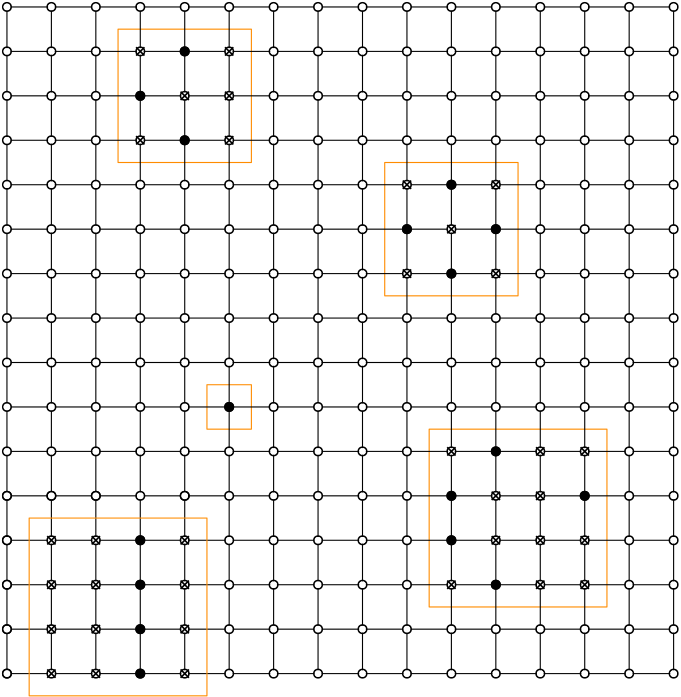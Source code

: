 <?xml version="1.0"?>
<!DOCTYPE ipe SYSTEM "ipe.dtd">
<ipe version="70010" creator="Ipe 7.0.10">
<info created="D:20120314140530" modified="D:20120418101628"/>
<ipestyle name="basic">
<symbol name="arrow/arc(spx)">
<path stroke="sym-stroke" fill="sym-stroke" pen="sym-pen">
0 0 m
-1 0.333 l
-1 -0.333 l
h
</path>
</symbol>
<symbol name="arrow/farc(spx)">
<path stroke="sym-stroke" fill="white" pen="sym-pen">
0 0 m
-1 0.333 l
-1 -0.333 l
h
</path>
</symbol>
<symbol name="mark/circle(sx)" transformations="translations">
<path fill="sym-stroke">
0.6 0 0 0.6 0 0 e
0.4 0 0 0.4 0 0 e
</path>
</symbol>
<symbol name="mark/disk(sx)" transformations="translations">
<path fill="sym-stroke">
0.6 0 0 0.6 0 0 e
</path>
</symbol>
<symbol name="mark/fdisk(sfx)" transformations="translations">
<group>
<path fill="sym-stroke" fillrule="eofill">
0.6 0 0 0.6 0 0 e
0.4 0 0 0.4 0 0 e
</path>
<path fill="sym-fill">
0.4 0 0 0.4 0 0 e
</path>
</group>
</symbol>
<symbol name="mark/box(sx)" transformations="translations">
<path fill="sym-stroke" fillrule="eofill">
-0.6 -0.6 m
0.6 -0.6 l
0.6 0.6 l
-0.6 0.6 l
h
-0.4 -0.4 m
0.4 -0.4 l
0.4 0.4 l
-0.4 0.4 l
h
</path>
</symbol>
<symbol name="mark/square(sx)" transformations="translations">
<path fill="sym-stroke">
-0.6 -0.6 m
0.6 -0.6 l
0.6 0.6 l
-0.6 0.6 l
h
</path>
</symbol>
<symbol name="mark/fsquare(sfx)" transformations="translations">
<group>
<path fill="sym-stroke" fillrule="eofill">
-0.6 -0.6 m
0.6 -0.6 l
0.6 0.6 l
-0.6 0.6 l
h
-0.4 -0.4 m
0.4 -0.4 l
0.4 0.4 l
-0.4 0.4 l
h
</path>
<path fill="sym-fill">
-0.4 -0.4 m
0.4 -0.4 l
0.4 0.4 l
-0.4 0.4 l
h
</path>
</group>
</symbol>
<symbol name="mark/cross(sx)" transformations="translations">
<group>
<path fill="sym-stroke">
-0.43 -0.57 m
0.57 0.43 l
0.43 0.57 l
-0.57 -0.43 l
h
</path>
<path fill="sym-stroke">
-0.43 0.57 m
0.57 -0.43 l
0.43 -0.57 l
-0.57 0.43 l
h
</path>
</group>
</symbol>
<symbol name="arrow/fnormal(spx)">
<path stroke="sym-stroke" fill="white" pen="sym-pen">
0 0 m
-1 0.333 l
-1 -0.333 l
h
</path>
</symbol>
<symbol name="arrow/pointed(spx)">
<path stroke="sym-stroke" fill="sym-stroke" pen="sym-pen">
0 0 m
-1 0.333 l
-0.8 0 l
-1 -0.333 l
h
</path>
</symbol>
<symbol name="arrow/fpointed(spx)">
<path stroke="sym-stroke" fill="white" pen="sym-pen">
0 0 m
-1 0.333 l
-0.8 0 l
-1 -0.333 l
h
</path>
</symbol>
<symbol name="arrow/linear(spx)">
<path stroke="sym-stroke" pen="sym-pen">
-1 0.333 m
0 0 l
-1 -0.333 l
</path>
</symbol>
<symbol name="arrow/fdouble(spx)">
<path stroke="sym-stroke" fill="white" pen="sym-pen">
0 0 m
-1 0.333 l
-1 -0.333 l
h
-1 0 m
-2 0.333 l
-2 -0.333 l
h
</path>
</symbol>
<symbol name="arrow/double(spx)">
<path stroke="sym-stroke" fill="sym-stroke" pen="sym-pen">
0 0 m
-1 0.333 l
-1 -0.333 l
h
-1 0 m
-2 0.333 l
-2 -0.333 l
h
</path>
</symbol>
<pen name="heavier" value="0.8"/>
<pen name="fat" value="1.2"/>
<pen name="ultrafat" value="2"/>
<symbolsize name="large" value="5"/>
<symbolsize name="small" value="2"/>
<symbolsize name="tiny" value="1.1"/>
<arrowsize name="large" value="10"/>
<arrowsize name="small" value="5"/>
<arrowsize name="tiny" value="3"/>
<color name="red" value="1 0 0"/>
<color name="green" value="0 1 0"/>
<color name="blue" value="0 0 1"/>
<color name="yellow" value="1 1 0"/>
<color name="orange" value="1 0.647 0"/>
<color name="gold" value="1 0.843 0"/>
<color name="purple" value="0.627 0.125 0.941"/>
<color name="gray" value="0.745"/>
<color name="brown" value="0.647 0.165 0.165"/>
<color name="navy" value="0 0 0.502"/>
<color name="pink" value="1 0.753 0.796"/>
<color name="seagreen" value="0.18 0.545 0.341"/>
<color name="turquoise" value="0.251 0.878 0.816"/>
<color name="violet" value="0.933 0.51 0.933"/>
<color name="darkblue" value="0 0 0.545"/>
<color name="darkcyan" value="0 0.545 0.545"/>
<color name="darkgray" value="0.663"/>
<color name="darkgreen" value="0 0.392 0"/>
<color name="darkmagenta" value="0.545 0 0.545"/>
<color name="darkorange" value="1 0.549 0"/>
<color name="darkred" value="0.545 0 0"/>
<color name="lightblue" value="0.678 0.847 0.902"/>
<color name="lightcyan" value="0.878 1 1"/>
<color name="lightgray" value="0.827"/>
<color name="lightgreen" value="0.565 0.933 0.565"/>
<color name="lightyellow" value="1 1 0.878"/>
<dashstyle name="dashed" value="[4] 0"/>
<dashstyle name="dotted" value="[1 3] 0"/>
<dashstyle name="dash dotted" value="[4 2 1 2] 0"/>
<dashstyle name="dash dot dotted" value="[4 2 1 2 1 2] 0"/>
<textsize name="large" value="\large"/>
<textsize name="small" value="\small"/>
<textsize name="tiny" value="\tiny"/>
<textsize name="Large" value="\Large"/>
<textsize name="LARGE" value="\LARGE"/>
<textsize name="huge" value="\huge"/>
<textsize name="Huge" value="\Huge"/>
<textsize name="footnote" value="\footnotesize"/>
<textstyle name="center" begin="\begin{center}" end="\end{center}"/>
<textstyle name="itemize" begin="\begin{itemize}" end="\end{itemize}"/>
<textstyle name="item" begin="\begin{itemize}\item{}" end="\end{itemize}"/>
<gridsize name="4 pts" value="4"/>
<gridsize name="8 pts (~3 mm)" value="8"/>
<gridsize name="16 pts (~6 mm)" value="16"/>
<gridsize name="32 pts (~12 mm)" value="32"/>
<gridsize name="10 pts (~3.5 mm)" value="10"/>
<gridsize name="20 pts (~7 mm)" value="20"/>
<gridsize name="14 pts (~5 mm)" value="14"/>
<gridsize name="28 pts (~10 mm)" value="28"/>
<gridsize name="56 pts (~20 mm)" value="56"/>
<anglesize name="90 deg" value="90"/>
<anglesize name="60 deg" value="60"/>
<anglesize name="45 deg" value="45"/>
<anglesize name="30 deg" value="30"/>
<anglesize name="22.5 deg" value="22.5"/>
<tiling name="falling" angle="-60" step="4" width="1"/>
<tiling name="rising" angle="30" step="4" width="1"/>
</ipestyle>
<page>
<layer name="alpha"/>
<view layers="alpha" active="alpha"/>
<path layer="alpha" matrix="1 0 0 1 -168 -24" stroke="darkorange">
384 320 m
384 256 l
448 256 l
448 320 l
h
</path>
<path matrix="1 0 0 1 -232 -8" stroke="darkorange">
336 448 m
336 400 l
384 400 l
384 448 l
h
</path>
<path matrix="1 0 0 1 -136 -56" stroke="darkorange">
336 448 m
336 400 l
384 400 l
384 448 l
h
</path>
<path matrix="1 0 0 1 -216 -72" stroke="darkorange">
352 384 m
352 368 l
368 368 l
368 384 l
h
</path>
<path stroke="black">
64 352 m
304 352 l
</path>
<path matrix="1 0 0 1 192 0" stroke="black">
112 208 m
112 448 l
</path>
<path matrix="1 0 0 1 192 0" stroke="black">
96 208 m
96 448 l
</path>
<path matrix="1 0 0 1 192 0" stroke="black">
80 208 m
80 448 l
</path>
<path matrix="1 0 0 1 192 0" stroke="black">
64 448 m
64 208 l
</path>
<path matrix="1 0 0 1 128 0" stroke="black">
112 208 m
112 448 l
</path>
<path matrix="1 0 0 1 128 0" stroke="black">
96 208 m
96 448 l
</path>
<path matrix="1 0 0 1 128 0" stroke="black">
80 208 m
80 448 l
</path>
<path matrix="1 0 0 1 128 0" stroke="black">
64 448 m
64 208 l
</path>
<path matrix="1 0 0 1 64 0" stroke="black">
112 208 m
112 448 l
</path>
<path matrix="1 0 0 1 64 0" stroke="black">
96 208 m
96 448 l
</path>
<path matrix="1 0 0 1 64 0" stroke="black">
80 208 m
80 448 l
</path>
<path matrix="1 0 0 1 64 0" stroke="black">
64 448 m
64 208 l
</path>
<path stroke="black">
112 208 m
112 448 l
</path>
<path stroke="black">
96 208 m
96 448 l
</path>
<path stroke="black">
80 208 m
80 448 l
</path>
<path stroke="black">
64 448 m
64 208 l
</path>
<path stroke="black">
64 448 m
304 448 l
</path>
<path stroke="black">
64 432 m
304 432 l
</path>
<path stroke="black">
64 416 m
304 416 l
</path>
<path stroke="black">
64 208 m
304 208 l
</path>
<path stroke="black">
64 224 m
304 224 l
</path>
<path stroke="black">
64 240 m
304 240 l
</path>
<path stroke="black">
64 256 m
304 256 l
</path>
<path stroke="black">
64 272 m
304 272 l
</path>
<path stroke="black">
64 288 m
304 288 l
</path>
<path stroke="black">
64 304 m
304 304 l
</path>
<path stroke="black">
64 320 m
304 320 l
</path>
<path stroke="black">
64 336 m
304 336 l
</path>
<path stroke="black">
64 368 m
304 368 l
</path>
<path stroke="black">
64 384 m
304 384 l
</path>
<path stroke="black">
64 400 m
304 400 l
</path>
<use name="mark/fdisk(sfx)" pos="64 448" size="normal" stroke="black" fill="white"/>
<use name="mark/fdisk(sfx)" pos="80 448" size="normal" stroke="black" fill="white"/>
<use name="mark/fdisk(sfx)" pos="96 448" size="normal" stroke="black" fill="white"/>
<use name="mark/fdisk(sfx)" pos="112 448" size="normal" stroke="black" fill="white"/>
<use name="mark/fdisk(sfx)" pos="112 432" size="normal" stroke="black" fill="white"/>
<use name="mark/fdisk(sfx)" pos="96 432" size="normal" stroke="black" fill="white"/>
<use name="mark/fdisk(sfx)" pos="80 432" size="normal" stroke="black" fill="white"/>
<use name="mark/fdisk(sfx)" pos="64 432" size="normal" stroke="black" fill="white"/>
<use name="mark/fdisk(sfx)" pos="64 416" size="normal" stroke="black" fill="white"/>
<use name="mark/fdisk(sfx)" pos="80 416" size="normal" stroke="black" fill="white"/>
<use name="mark/fdisk(sfx)" pos="96 416" size="normal" stroke="black" fill="white"/>
<use name="mark/fdisk(sfx)" pos="112 416" size="normal" stroke="black" fill="white"/>
<use name="mark/fdisk(sfx)" pos="64 400" size="normal" stroke="black" fill="white"/>
<use name="mark/fdisk(sfx)" pos="80 400" size="normal" stroke="black" fill="white"/>
<use name="mark/fdisk(sfx)" pos="96 400" size="normal" stroke="black" fill="white"/>
<use name="mark/fdisk(sfx)" pos="112 400" size="normal" stroke="black" fill="white"/>
<use matrix="1 0 0 1 64 0" name="mark/fdisk(sfx)" pos="64 448" size="normal" stroke="black" fill="white"/>
<use matrix="1 0 0 1 64 0" name="mark/fdisk(sfx)" pos="80 448" size="normal" stroke="black" fill="white"/>
<use matrix="1 0 0 1 64 0" name="mark/fdisk(sfx)" pos="96 448" size="normal" stroke="black" fill="white"/>
<use matrix="1 0 0 1 64 0" name="mark/fdisk(sfx)" pos="112 448" size="normal" stroke="black" fill="white"/>
<use matrix="1 0 0 1 64 0" name="mark/fdisk(sfx)" pos="112 432" size="normal" stroke="black" fill="white"/>
<use matrix="1 0 0 1 64 0" name="mark/fdisk(sfx)" pos="96 432" size="normal" stroke="black" fill="white"/>
<use matrix="1 0 0 1 64 0" name="mark/fdisk(sfx)" pos="80 432" size="normal" stroke="black" fill="white"/>
<use matrix="1 0 0 1 64 0" name="mark/fdisk(sfx)" pos="64 432" size="normal" stroke="black" fill="white"/>
<use matrix="1 0 0 1 64 0" name="mark/fdisk(sfx)" pos="64 416" size="normal" stroke="black" fill="white"/>
<use matrix="1 0 0 1 64 0" name="mark/fdisk(sfx)" pos="80 416" size="normal" stroke="black" fill="white"/>
<use matrix="1 0 0 1 64 0" name="mark/fdisk(sfx)" pos="96 416" size="normal" stroke="black" fill="white"/>
<use matrix="1 0 0 1 64 0" name="mark/fdisk(sfx)" pos="112 416" size="normal" stroke="black" fill="white"/>
<use matrix="1 0 0 1 64 0" name="mark/fdisk(sfx)" pos="64 400" size="normal" stroke="black" fill="white"/>
<use matrix="1 0 0 1 64 0" name="mark/fdisk(sfx)" pos="80 400" size="normal" stroke="black" fill="white"/>
<use matrix="1 0 0 1 64 0" name="mark/fdisk(sfx)" pos="96 400" size="normal" stroke="black" fill="white"/>
<use matrix="1 0 0 1 64 0" name="mark/fdisk(sfx)" pos="112 400" size="normal" stroke="black" fill="white"/>
<use matrix="1 0 0 1 128 0" name="mark/fdisk(sfx)" pos="64 448" size="normal" stroke="black" fill="white"/>
<use matrix="1 0 0 1 128 0" name="mark/fdisk(sfx)" pos="80 448" size="normal" stroke="black" fill="white"/>
<use matrix="1 0 0 1 128 0" name="mark/fdisk(sfx)" pos="96 448" size="normal" stroke="black" fill="white"/>
<use matrix="1 0 0 1 128 0" name="mark/fdisk(sfx)" pos="112 448" size="normal" stroke="black" fill="white"/>
<use matrix="1 0 0 1 128 0" name="mark/fdisk(sfx)" pos="112 432" size="normal" stroke="black" fill="white"/>
<use matrix="1 0 0 1 128 0" name="mark/fdisk(sfx)" pos="96 432" size="normal" stroke="black" fill="white"/>
<use matrix="1 0 0 1 128 0" name="mark/fdisk(sfx)" pos="80 432" size="normal" stroke="black" fill="white"/>
<use matrix="1 0 0 1 128 0" name="mark/fdisk(sfx)" pos="64 432" size="normal" stroke="black" fill="white"/>
<use matrix="1 0 0 1 128 0" name="mark/fdisk(sfx)" pos="64 416" size="normal" stroke="black" fill="white"/>
<use matrix="1 0 0 1 128 0" name="mark/fdisk(sfx)" pos="80 416" size="normal" stroke="black" fill="white"/>
<use matrix="1 0 0 1 128 0" name="mark/fdisk(sfx)" pos="96 416" size="normal" stroke="black" fill="white"/>
<use matrix="1 0 0 1 128 0" name="mark/fdisk(sfx)" pos="112 416" size="normal" stroke="black" fill="white"/>
<use matrix="1 0 0 1 128 0" name="mark/fdisk(sfx)" pos="64 400" size="normal" stroke="black" fill="white"/>
<use matrix="1 0 0 1 128 0" name="mark/fdisk(sfx)" pos="80 400" size="normal" stroke="black" fill="white"/>
<use matrix="1 0 0 1 128 0" name="mark/fdisk(sfx)" pos="96 400" size="normal" stroke="black" fill="white"/>
<use matrix="1 0 0 1 128 0" name="mark/fdisk(sfx)" pos="112 400" size="normal" stroke="black" fill="white"/>
<use matrix="1 0 0 1 192 0" name="mark/fdisk(sfx)" pos="64 448" size="normal" stroke="black" fill="white"/>
<use matrix="1 0 0 1 192 0" name="mark/fdisk(sfx)" pos="80 448" size="normal" stroke="black" fill="white"/>
<use matrix="1 0 0 1 192 0" name="mark/fdisk(sfx)" pos="96 448" size="normal" stroke="black" fill="white"/>
<use matrix="1 0 0 1 192 0" name="mark/fdisk(sfx)" pos="112 448" size="normal" stroke="black" fill="white"/>
<use matrix="1 0 0 1 192 0" name="mark/fdisk(sfx)" pos="112 432" size="normal" stroke="black" fill="white"/>
<use matrix="1 0 0 1 192 0" name="mark/fdisk(sfx)" pos="96 432" size="normal" stroke="black" fill="white"/>
<use matrix="1 0 0 1 192 0" name="mark/fdisk(sfx)" pos="80 432" size="normal" stroke="black" fill="white"/>
<use matrix="1 0 0 1 192 0" name="mark/fdisk(sfx)" pos="64 432" size="normal" stroke="black" fill="white"/>
<use matrix="1 0 0 1 192 0" name="mark/fdisk(sfx)" pos="64 416" size="normal" stroke="black" fill="white"/>
<use matrix="1 0 0 1 192 0" name="mark/fdisk(sfx)" pos="80 416" size="normal" stroke="black" fill="white"/>
<use matrix="1 0 0 1 192 0" name="mark/fdisk(sfx)" pos="96 416" size="normal" stroke="black" fill="white"/>
<use matrix="1 0 0 1 192 0" name="mark/fdisk(sfx)" pos="112 416" size="normal" stroke="black" fill="white"/>
<use matrix="1 0 0 1 192 0" name="mark/fdisk(sfx)" pos="64 400" size="normal" stroke="black" fill="white"/>
<use matrix="1 0 0 1 192 0" name="mark/fdisk(sfx)" pos="80 400" size="normal" stroke="black" fill="white"/>
<use matrix="1 0 0 1 192 0" name="mark/fdisk(sfx)" pos="96 400" size="normal" stroke="black" fill="white"/>
<use matrix="1 0 0 1 192 0" name="mark/fdisk(sfx)" pos="112 400" size="normal" stroke="black" fill="white"/>
<use matrix="1 0 0 1 0 -64" name="mark/fdisk(sfx)" pos="64 448" size="normal" stroke="black" fill="white"/>
<use matrix="1 0 0 1 0 -64" name="mark/fdisk(sfx)" pos="80 448" size="normal" stroke="black" fill="white"/>
<use matrix="1 0 0 1 0 -64" name="mark/fdisk(sfx)" pos="96 448" size="normal" stroke="black" fill="white"/>
<use matrix="1 0 0 1 0 -64" name="mark/fdisk(sfx)" pos="112 448" size="normal" stroke="black" fill="white"/>
<use matrix="1 0 0 1 0 -64" name="mark/fdisk(sfx)" pos="112 432" size="normal" stroke="black" fill="white"/>
<use matrix="1 0 0 1 0 -64" name="mark/fdisk(sfx)" pos="96 432" size="normal" stroke="black" fill="white"/>
<use matrix="1 0 0 1 0 -64" name="mark/fdisk(sfx)" pos="80 432" size="normal" stroke="black" fill="white"/>
<use matrix="1 0 0 1 0 -64" name="mark/fdisk(sfx)" pos="64 432" size="normal" stroke="black" fill="white"/>
<use matrix="1 0 0 1 0 -64" name="mark/fdisk(sfx)" pos="64 416" size="normal" stroke="black" fill="white"/>
<use matrix="1 0 0 1 0 -64" name="mark/fdisk(sfx)" pos="80 416" size="normal" stroke="black" fill="white"/>
<use matrix="1 0 0 1 0 -64" name="mark/fdisk(sfx)" pos="96 416" size="normal" stroke="black" fill="white"/>
<use matrix="1 0 0 1 0 -64" name="mark/fdisk(sfx)" pos="112 416" size="normal" stroke="black" fill="white"/>
<use matrix="1 0 0 1 0 -64" name="mark/fdisk(sfx)" pos="64 400" size="normal" stroke="black" fill="white"/>
<use matrix="1 0 0 1 0 -64" name="mark/fdisk(sfx)" pos="80 400" size="normal" stroke="black" fill="white"/>
<use matrix="1 0 0 1 0 -64" name="mark/fdisk(sfx)" pos="96 400" size="normal" stroke="black" fill="white"/>
<use matrix="1 0 0 1 0 -64" name="mark/fdisk(sfx)" pos="112 400" size="normal" stroke="black" fill="white"/>
<use matrix="1 0 0 1 64 -64" name="mark/fdisk(sfx)" pos="64 448" size="normal" stroke="black" fill="white"/>
<use matrix="1 0 0 1 64 -64" name="mark/fdisk(sfx)" pos="80 448" size="normal" stroke="black" fill="white"/>
<use matrix="1 0 0 1 64 -64" name="mark/fdisk(sfx)" pos="96 448" size="normal" stroke="black" fill="white"/>
<use matrix="1 0 0 1 64 -64" name="mark/fdisk(sfx)" pos="112 448" size="normal" stroke="black" fill="white"/>
<use matrix="1 0 0 1 64 -64" name="mark/fdisk(sfx)" pos="112 432" size="normal" stroke="black" fill="white"/>
<use matrix="1 0 0 1 64 -64" name="mark/fdisk(sfx)" pos="96 432" size="normal" stroke="black" fill="white"/>
<use matrix="1 0 0 1 64 -64" name="mark/fdisk(sfx)" pos="80 432" size="normal" stroke="black" fill="white"/>
<use matrix="1 0 0 1 64 -64" name="mark/fdisk(sfx)" pos="64 432" size="normal" stroke="black" fill="white"/>
<use matrix="1 0 0 1 64 -64" name="mark/fdisk(sfx)" pos="64 416" size="normal" stroke="black" fill="white"/>
<use matrix="1 0 0 1 64 -64" name="mark/fdisk(sfx)" pos="80 416" size="normal" stroke="black" fill="white"/>
<use matrix="1 0 0 1 64 -64" name="mark/fdisk(sfx)" pos="96 416" size="normal" stroke="black" fill="white"/>
<use matrix="1 0 0 1 64 -64" name="mark/fdisk(sfx)" pos="112 416" size="normal" stroke="black" fill="white"/>
<use matrix="1 0 0 1 64 -64" name="mark/fdisk(sfx)" pos="64 400" size="normal" stroke="black" fill="white"/>
<use matrix="1 0 0 1 64 -64" name="mark/fdisk(sfx)" pos="80 400" size="normal" stroke="black" fill="white"/>
<use matrix="1 0 0 1 64 -64" name="mark/fdisk(sfx)" pos="96 400" size="normal" stroke="black" fill="white"/>
<use matrix="1 0 0 1 64 -64" name="mark/fdisk(sfx)" pos="112 400" size="normal" stroke="black" fill="white"/>
<use matrix="1 0 0 1 128 -64" name="mark/fdisk(sfx)" pos="64 448" size="normal" stroke="black" fill="white"/>
<use matrix="1 0 0 1 128 -64" name="mark/fdisk(sfx)" pos="80 448" size="normal" stroke="black" fill="white"/>
<use matrix="1 0 0 1 128 -64" name="mark/fdisk(sfx)" pos="96 448" size="normal" stroke="black" fill="white"/>
<use matrix="1 0 0 1 128 -64" name="mark/fdisk(sfx)" pos="112 448" size="normal" stroke="black" fill="white"/>
<use matrix="1 0 0 1 128 -64" name="mark/fdisk(sfx)" pos="112 432" size="normal" stroke="black" fill="white"/>
<use matrix="1 0 0 1 128 -64" name="mark/fdisk(sfx)" pos="96 432" size="normal" stroke="black" fill="white"/>
<use matrix="1 0 0 1 128 -64" name="mark/fdisk(sfx)" pos="80 432" size="normal" stroke="black" fill="white"/>
<use matrix="1 0 0 1 128 -64" name="mark/fdisk(sfx)" pos="64 432" size="normal" stroke="black" fill="white"/>
<use matrix="1 0 0 1 128 -64" name="mark/fdisk(sfx)" pos="64 416" size="normal" stroke="black" fill="white"/>
<use matrix="1 0 0 1 128 -64" name="mark/fdisk(sfx)" pos="80 416" size="normal" stroke="black" fill="white"/>
<use matrix="1 0 0 1 128 -64" name="mark/disk(sx)" pos="96 416" size="normal" stroke="black"/>
<use matrix="1 0 0 1 128 -64" name="mark/fdisk(sfx)" pos="112 416" size="normal" stroke="black" fill="white"/>
<use matrix="1 0 0 1 128 -64" name="mark/fdisk(sfx)" pos="64 400" size="normal" stroke="black" fill="white"/>
<use matrix="1 0 0 1 128 -64" name="mark/fdisk(sfx)" pos="80 400" size="normal" stroke="black" fill="white"/>
<use matrix="1 0 0 1 128 -64" name="mark/fdisk(sfx)" pos="96 400" size="normal" stroke="black" fill="white"/>
<use matrix="1 0 0 1 128 -64" name="mark/fdisk(sfx)" pos="112 400" size="normal" stroke="black" fill="white"/>
<use matrix="1 0 0 1 192 -64" name="mark/fdisk(sfx)" pos="64 448" size="normal" stroke="black" fill="white"/>
<use matrix="1 0 0 1 192 -64" name="mark/fdisk(sfx)" pos="80 448" size="normal" stroke="black" fill="white"/>
<use matrix="1 0 0 1 192 -64" name="mark/fdisk(sfx)" pos="96 448" size="normal" stroke="black" fill="white"/>
<use matrix="1 0 0 1 192 -64" name="mark/fdisk(sfx)" pos="112 448" size="normal" stroke="black" fill="white"/>
<use matrix="1 0 0 1 192 -64" name="mark/fdisk(sfx)" pos="112 432" size="normal" stroke="black" fill="white"/>
<use matrix="1 0 0 1 192 -64" name="mark/fdisk(sfx)" pos="96 432" size="normal" stroke="black" fill="white"/>
<use matrix="1 0 0 1 192 -64" name="mark/fdisk(sfx)" pos="80 432" size="normal" stroke="black" fill="white"/>
<use matrix="1 0 0 1 192 -64" name="mark/fdisk(sfx)" pos="64 432" size="normal" stroke="black" fill="white"/>
<use matrix="1 0 0 1 192 -64" name="mark/fdisk(sfx)" pos="64 416" size="normal" stroke="black" fill="white"/>
<use matrix="1 0 0 1 192 -64" name="mark/fdisk(sfx)" pos="80 416" size="normal" stroke="black" fill="white"/>
<use matrix="1 0 0 1 192 -64" name="mark/fdisk(sfx)" pos="96 416" size="normal" stroke="black" fill="white"/>
<use matrix="1 0 0 1 192 -64" name="mark/fdisk(sfx)" pos="112 416" size="normal" stroke="black" fill="white"/>
<use matrix="1 0 0 1 192 -64" name="mark/fdisk(sfx)" pos="64 400" size="normal" stroke="black" fill="white"/>
<use matrix="1 0 0 1 192 -64" name="mark/fdisk(sfx)" pos="80 400" size="normal" stroke="black" fill="white"/>
<use matrix="1 0 0 1 192 -64" name="mark/fdisk(sfx)" pos="96 400" size="normal" stroke="black" fill="white"/>
<use matrix="1 0 0 1 192 -64" name="mark/fdisk(sfx)" pos="112 400" size="normal" stroke="black" fill="white"/>
<use matrix="1 0 0 1 0 -128" name="mark/fdisk(sfx)" pos="64 448" size="normal" stroke="black" fill="white"/>
<use matrix="1 0 0 1 0 -128" name="mark/fdisk(sfx)" pos="80 448" size="normal" stroke="black" fill="white"/>
<use matrix="1 0 0 1 0 -128" name="mark/fdisk(sfx)" pos="96 448" size="normal" stroke="black" fill="white"/>
<use matrix="1 0 0 1 0 -128" name="mark/fdisk(sfx)" pos="112 448" size="normal" stroke="black" fill="white"/>
<use matrix="1 0 0 1 0 -128" name="mark/fdisk(sfx)" pos="112 432" size="normal" stroke="black" fill="white"/>
<use matrix="1 0 0 1 0 -128" name="mark/fdisk(sfx)" pos="96 432" size="normal" stroke="black" fill="white"/>
<use matrix="1 0 0 1 0 -128" name="mark/fdisk(sfx)" pos="80 432" size="normal" stroke="black" fill="white"/>
<use matrix="1 0 0 1 0 -128" name="mark/fdisk(sfx)" pos="64 432" size="normal" stroke="black" fill="white"/>
<use matrix="1 0 0 1 0 -128" name="mark/fdisk(sfx)" pos="64 416" size="normal" stroke="black" fill="white"/>
<use matrix="1 0 0 1 0 -128" name="mark/fdisk(sfx)" pos="80 416" size="normal" stroke="black" fill="white"/>
<use matrix="1 0 0 1 0 -128" name="mark/fdisk(sfx)" pos="96 416" size="normal" stroke="black" fill="white"/>
<use matrix="1 0 0 1 0 -128" name="mark/fdisk(sfx)" pos="112 416" size="normal" stroke="black" fill="white"/>
<use matrix="1 0 0 1 0 -128" name="mark/fdisk(sfx)" pos="64 400" size="normal" stroke="black" fill="white"/>
<use matrix="1 0 0 1 0 -128" name="mark/fdisk(sfx)" pos="80 400" size="normal" stroke="black" fill="white"/>
<use matrix="1 0 0 1 0 -128" name="mark/fdisk(sfx)" pos="96 400" size="normal" stroke="black" fill="white"/>
<use matrix="1 0 0 1 64 -128" name="mark/fdisk(sfx)" pos="64 448" size="normal" stroke="black" fill="white"/>
<use matrix="1 0 0 1 64 -128" name="mark/fdisk(sfx)" pos="80 448" size="normal" stroke="black" fill="white"/>
<use matrix="1 0 0 1 64 -128" name="mark/fdisk(sfx)" pos="96 448" size="normal" stroke="black" fill="white"/>
<use matrix="1 0 0 1 64 -128" name="mark/fdisk(sfx)" pos="112 448" size="normal" stroke="black" fill="white"/>
<use matrix="1 0 0 1 64 -128" name="mark/fdisk(sfx)" pos="112 432" size="normal" stroke="black" fill="white"/>
<use matrix="1 0 0 1 64 -128" name="mark/fdisk(sfx)" pos="96 432" size="normal" stroke="black" fill="white"/>
<use matrix="1 0 0 1 64 -128" name="mark/fdisk(sfx)" pos="80 432" size="normal" stroke="black" fill="white"/>
<use matrix="1 0 0 1 64 -128" name="mark/fdisk(sfx)" pos="64 432" size="normal" stroke="black" fill="white"/>
<use matrix="1 0 0 1 64 -128" name="mark/fdisk(sfx)" pos="64 416" size="normal" stroke="black" fill="white"/>
<use matrix="1 0 0 1 64 -128" name="mark/fdisk(sfx)" pos="80 416" size="normal" stroke="black" fill="white"/>
<use matrix="1 0 0 1 64 -128" name="mark/fdisk(sfx)" pos="96 416" size="normal" stroke="black" fill="white"/>
<use matrix="1 0 0 1 64 -128" name="mark/fdisk(sfx)" pos="112 416" size="normal" stroke="black" fill="white"/>
<use matrix="1 0 0 1 64 -128" name="mark/fdisk(sfx)" pos="64 400" size="normal" stroke="black" fill="white"/>
<use matrix="1 0 0 1 64 -128" name="mark/fdisk(sfx)" pos="96 400" size="normal" stroke="black" fill="white"/>
<use matrix="1 0 0 1 64 -128" name="mark/fdisk(sfx)" pos="112 400" size="normal" stroke="black" fill="white"/>
<use matrix="1 0 0 1 128 -128" name="mark/fdisk(sfx)" pos="64 448" size="normal" stroke="black" fill="white"/>
<use matrix="1 0 0 1 128 -128" name="mark/fdisk(sfx)" pos="80 448" size="normal" stroke="black" fill="white"/>
<use matrix="1 0 0 1 128 -128" name="mark/fdisk(sfx)" pos="96 448" size="normal" stroke="black" fill="white"/>
<use matrix="1 0 0 1 128 -128" name="mark/fdisk(sfx)" pos="112 448" size="normal" stroke="black" fill="white"/>
<use matrix="1 0 0 1 128 -128" name="mark/fdisk(sfx)" pos="112 432" size="normal" stroke="black" fill="white"/>
<use matrix="1 0 0 1 128 -128" name="mark/fdisk(sfx)" pos="96 432" size="normal" stroke="black" fill="white"/>
<use matrix="1 0 0 1 128 -128" name="mark/fdisk(sfx)" pos="80 432" size="normal" stroke="black" fill="white"/>
<use matrix="1 0 0 1 128 -128" name="mark/fdisk(sfx)" pos="64 432" size="normal" stroke="black" fill="white"/>
<use matrix="1 0 0 1 128 -128" name="mark/fdisk(sfx)" pos="64 416" size="normal" stroke="black" fill="white"/>
<use matrix="1 0 0 1 128 -128" name="mark/fdisk(sfx)" pos="80 416" size="normal" stroke="black" fill="white"/>
<use matrix="1 0 0 1 128 -128" name="mark/fdisk(sfx)" pos="96 416" size="normal" stroke="black" fill="white"/>
<use matrix="1 0 0 1 128 -128" name="mark/fdisk(sfx)" pos="112 416" size="normal" stroke="black" fill="white"/>
<use matrix="1 0 0 1 128 -128" name="mark/fdisk(sfx)" pos="64 400" size="normal" stroke="black" fill="white"/>
<use matrix="1 0 0 1 128 -128" name="mark/fdisk(sfx)" pos="80 400" size="normal" stroke="black" fill="white"/>
<use matrix="1 0 0 1 128 -128" name="mark/fdisk(sfx)" pos="96 400" size="normal" stroke="black" fill="white"/>
<use matrix="1 0 0 1 128 -128" name="mark/fdisk(sfx)" pos="112 400" size="normal" stroke="black" fill="white"/>
<use matrix="1 0 0 1 192 -128" name="mark/fdisk(sfx)" pos="64 448" size="normal" stroke="black" fill="white"/>
<use matrix="1 0 0 1 192 -128" name="mark/fdisk(sfx)" pos="80 448" size="normal" stroke="black" fill="white"/>
<use matrix="1 0 0 1 192 -128" name="mark/fdisk(sfx)" pos="96 448" size="normal" stroke="black" fill="white"/>
<use matrix="1 0 0 1 192 -128" name="mark/fdisk(sfx)" pos="112 448" size="normal" stroke="black" fill="white"/>
<use matrix="1 0 0 1 192 -128" name="mark/fdisk(sfx)" pos="112 432" size="normal" stroke="black" fill="white"/>
<use matrix="1 0 0 1 192 -128" name="mark/fdisk(sfx)" pos="96 432" size="normal" stroke="black" fill="white"/>
<use matrix="1 0 0 1 192 -128" name="mark/fdisk(sfx)" pos="80 432" size="normal" stroke="black" fill="white"/>
<use matrix="1 0 0 1 192 -128" name="mark/fdisk(sfx)" pos="64 432" size="normal" stroke="black" fill="white"/>
<use matrix="1 0 0 1 192 -128" name="mark/fdisk(sfx)" pos="64 416" size="normal" stroke="black" fill="white"/>
<use matrix="1 0 0 1 192 -128" name="mark/fdisk(sfx)" pos="80 416" size="normal" stroke="black" fill="white"/>
<use matrix="1 0 0 1 192 -128" name="mark/fdisk(sfx)" pos="96 416" size="normal" stroke="black" fill="white"/>
<use matrix="1 0 0 1 192 -128" name="mark/fdisk(sfx)" pos="112 416" size="normal" stroke="black" fill="white"/>
<use matrix="1 0 0 1 192 -128" name="mark/fdisk(sfx)" pos="64 400" size="normal" stroke="black" fill="white"/>
<use matrix="1 0 0 1 192 -128" name="mark/fdisk(sfx)" pos="80 400" size="normal" stroke="black" fill="white"/>
<use matrix="1 0 0 1 192 -128" name="mark/fdisk(sfx)" pos="96 400" size="normal" stroke="black" fill="white"/>
<use matrix="1 0 0 1 192 -128" name="mark/fdisk(sfx)" pos="112 400" size="normal" stroke="black" fill="white"/>
<use matrix="1 0 0 1 0 -192" name="mark/fdisk(sfx)" pos="64 448" size="normal" stroke="black" fill="white"/>
<use matrix="1 0 0 1 0 -192" name="mark/fdisk(sfx)" pos="80 448" size="normal" stroke="black" fill="white"/>
<use matrix="1 0 0 1 0 -192" name="mark/fdisk(sfx)" pos="96 448" size="normal" stroke="black" fill="white"/>
<use matrix="1 0 0 1 0 -192" name="mark/fdisk(sfx)" pos="112 448" size="normal" stroke="black" fill="white"/>
<use matrix="1 0 0 1 0 -192" name="mark/fdisk(sfx)" pos="112 432" size="normal" stroke="black" fill="white"/>
<use matrix="1 0 0 1 0 -192" name="mark/fdisk(sfx)" pos="96 432" size="normal" stroke="black" fill="white"/>
<use matrix="1 0 0 1 0 -192" name="mark/fdisk(sfx)" pos="80 432" size="normal" stroke="black" fill="white"/>
<use matrix="1 0 0 1 0 -192" name="mark/fdisk(sfx)" pos="64 432" size="normal" stroke="black" fill="white"/>
<use matrix="1 0 0 1 0 -192" name="mark/fdisk(sfx)" pos="64 416" size="normal" stroke="black" fill="white"/>
<use matrix="1 0 0 1 0 -192" name="mark/fdisk(sfx)" pos="80 416" size="normal" stroke="black" fill="white"/>
<use matrix="1 0 0 1 0 -192" name="mark/fdisk(sfx)" pos="96 416" size="normal" stroke="black" fill="white"/>
<use matrix="1 0 0 1 0 -192" name="mark/fdisk(sfx)" pos="112 416" size="normal" stroke="black" fill="white"/>
<use matrix="1 0 0 1 0 -192" name="mark/fdisk(sfx)" pos="64 400" size="normal" stroke="black" fill="white"/>
<use matrix="1 0 0 1 0 -192" name="mark/fdisk(sfx)" pos="80 400" size="normal" stroke="black" fill="white"/>
<use matrix="1 0 0 1 0 -192" name="mark/fdisk(sfx)" pos="96 400" size="normal" stroke="black" fill="white"/>
<use matrix="1 0 0 1 0 -192" name="mark/fdisk(sfx)" pos="112 400" size="normal" stroke="black" fill="white"/>
<use matrix="1 0 0 1 64 -192" name="mark/fdisk(sfx)" pos="64 448" size="normal" stroke="black" fill="white"/>
<use matrix="1 0 0 1 64 -192" name="mark/fdisk(sfx)" pos="96 448" size="normal" stroke="black" fill="white"/>
<use matrix="1 0 0 1 64 -192" name="mark/fdisk(sfx)" pos="112 448" size="normal" stroke="black" fill="white"/>
<use matrix="1 0 0 1 64 -192" name="mark/fdisk(sfx)" pos="112 432" size="normal" stroke="black" fill="white"/>
<use matrix="1 0 0 1 64 -192" name="mark/fdisk(sfx)" pos="96 432" size="normal" stroke="black" fill="white"/>
<use matrix="1 0 0 1 64 -192" name="mark/fdisk(sfx)" pos="64 432" size="normal" stroke="black" fill="white"/>
<use matrix="1 0 0 1 64 -192" name="mark/fdisk(sfx)" pos="64 416" size="normal" stroke="black" fill="white"/>
<use matrix="1 0 0 1 64 -192" name="mark/fdisk(sfx)" pos="96 416" size="normal" stroke="black" fill="white"/>
<use matrix="1 0 0 1 64 -192" name="mark/fdisk(sfx)" pos="112 416" size="normal" stroke="black" fill="white"/>
<use matrix="1 0 0 1 64 -192" name="mark/fdisk(sfx)" pos="64 400" size="normal" stroke="black" fill="white"/>
<use matrix="1 0 0 1 64 -192" name="mark/fdisk(sfx)" pos="96 400" size="normal" stroke="black" fill="white"/>
<use matrix="1 0 0 1 64 -192" name="mark/fdisk(sfx)" pos="112 400" size="normal" stroke="black" fill="white"/>
<use matrix="1 0 0 1 128 -192" name="mark/fdisk(sfx)" pos="64 448" size="normal" stroke="black" fill="white"/>
<use matrix="1 0 0 1 128 -192" name="mark/fdisk(sfx)" pos="80 448" size="normal" stroke="black" fill="white"/>
<use matrix="1 0 0 1 128 -192" name="mark/fdisk(sfx)" pos="96 448" size="normal" stroke="black" fill="white"/>
<use matrix="1 0 0 1 128 -192" name="mark/fdisk(sfx)" pos="112 448" size="normal" stroke="black" fill="white"/>
<use matrix="1 0 0 1 128 -192" name="mark/fdisk(sfx)" pos="112 432" size="normal" stroke="black" fill="white"/>
<use matrix="1 0 0 1 128 -192" name="mark/fdisk(sfx)" pos="96 432" size="normal" stroke="black" fill="white"/>
<use matrix="1 0 0 1 128 -192" name="mark/fdisk(sfx)" pos="80 432" size="normal" stroke="black" fill="white"/>
<use matrix="1 0 0 1 128 -192" name="mark/fdisk(sfx)" pos="64 432" size="normal" stroke="black" fill="white"/>
<use matrix="1 0 0 1 128 -192" name="mark/fdisk(sfx)" pos="64 416" size="normal" stroke="black" fill="white"/>
<use matrix="1 0 0 1 128 -192" name="mark/fdisk(sfx)" pos="80 416" size="normal" stroke="black" fill="white"/>
<use matrix="1 0 0 1 128 -192" name="mark/fdisk(sfx)" pos="96 416" size="normal" stroke="black" fill="white"/>
<use matrix="1 0 0 1 128 -192" name="mark/fdisk(sfx)" pos="112 416" size="normal" stroke="black" fill="white"/>
<use matrix="1 0 0 1 128 -192" name="mark/fdisk(sfx)" pos="64 400" size="normal" stroke="black" fill="white"/>
<use matrix="1 0 0 1 128 -192" name="mark/fdisk(sfx)" pos="80 400" size="normal" stroke="black" fill="white"/>
<use matrix="1 0 0 1 128 -192" name="mark/fdisk(sfx)" pos="96 400" size="normal" stroke="black" fill="white"/>
<use matrix="1 0 0 1 128 -192" name="mark/fdisk(sfx)" pos="112 400" size="normal" stroke="black" fill="white"/>
<use matrix="1 0 0 1 192 -192" name="mark/fdisk(sfx)" pos="64 448" size="normal" stroke="black" fill="white"/>
<use matrix="1 0 0 1 192 -192" name="mark/fdisk(sfx)" pos="80 448" size="normal" stroke="black" fill="white"/>
<use matrix="1 0 0 1 192 -192" name="mark/fdisk(sfx)" pos="96 448" size="normal" stroke="black" fill="white"/>
<use matrix="1 0 0 1 192 -192" name="mark/fdisk(sfx)" pos="112 448" size="normal" stroke="black" fill="white"/>
<use matrix="1 0 0 1 192 -192" name="mark/fdisk(sfx)" pos="112 432" size="normal" stroke="black" fill="white"/>
<use matrix="1 0 0 1 192 -192" name="mark/fdisk(sfx)" pos="96 432" size="normal" stroke="black" fill="white"/>
<use matrix="1 0 0 1 192 -192" name="mark/fdisk(sfx)" pos="80 432" size="normal" stroke="black" fill="white"/>
<use matrix="1 0 0 1 192 -192" name="mark/fdisk(sfx)" pos="64 432" size="normal" stroke="black" fill="white"/>
<use matrix="1 0 0 1 192 -192" name="mark/fdisk(sfx)" pos="64 416" size="normal" stroke="black" fill="white"/>
<use matrix="1 0 0 1 192 -192" name="mark/fdisk(sfx)" pos="80 416" size="normal" stroke="black" fill="white"/>
<use matrix="1 0 0 1 192 -192" name="mark/fdisk(sfx)" pos="96 416" size="normal" stroke="black" fill="white"/>
<use matrix="1 0 0 1 192 -192" name="mark/fdisk(sfx)" pos="112 416" size="normal" stroke="black" fill="white"/>
<use matrix="1 0 0 1 192 -192" name="mark/fdisk(sfx)" pos="64 400" size="normal" stroke="black" fill="white"/>
<use matrix="1 0 0 1 192 -192" name="mark/fdisk(sfx)" pos="80 400" size="normal" stroke="black" fill="white"/>
<use matrix="1 0 0 1 192 -192" name="mark/fdisk(sfx)" pos="96 400" size="normal" stroke="black" fill="white"/>
<use matrix="1 0 0 1 192 -192" name="mark/fdisk(sfx)" pos="112 400" size="normal" stroke="black" fill="white"/>
<use name="mark/disk(sx)" pos="128 400" size="normal" stroke="black"/>
<use name="mark/disk(sx)" pos="112 416" size="normal" stroke="black"/>
<use name="mark/disk(sx)" pos="128 432" size="normal" stroke="black"/>
<use name="mark/disk(sx)" pos="208 368" size="normal" stroke="black"/>
<use name="mark/disk(sx)" pos="144 304" size="normal" stroke="black"/>
<use name="mark/disk(sx)" pos="240 240" size="normal" stroke="black"/>
<use name="mark/disk(sx)" pos="224 256" size="normal" stroke="black"/>
<use name="mark/disk(sx)" pos="224 272" size="normal" stroke="black"/>
<use name="mark/disk(sx)" pos="240 288" size="normal" stroke="black"/>
<use name="mark/disk(sx)" pos="272 272" size="normal" stroke="black"/>
<use name="mark/disk(sx)" pos="224 384" size="normal" stroke="black"/>
<use name="mark/disk(sx)" pos="240 368" size="normal" stroke="black"/>
<use name="mark/disk(sx)" pos="224 352" size="normal" stroke="black"/>
<use name="mark/cross(sx)" pos="112 432" size="normal" stroke="black"/>
<use name="mark/cross(sx)" pos="144 432" size="normal" stroke="black"/>
<use name="mark/cross(sx)" pos="144 416" size="normal" stroke="black"/>
<use name="mark/cross(sx)" pos="128 416" size="normal" stroke="black"/>
<use name="mark/cross(sx)" pos="112 400" size="normal" stroke="black"/>
<use name="mark/cross(sx)" pos="144 400" size="normal" stroke="black"/>
<use name="mark/cross(sx)" pos="208 384" size="normal" stroke="black"/>
<use name="mark/cross(sx)" pos="240 384" size="normal" stroke="black"/>
<use name="mark/cross(sx)" pos="224 368" size="normal" stroke="black"/>
<use name="mark/cross(sx)" pos="208 352" size="normal" stroke="black"/>
<use name="mark/cross(sx)" pos="240 352" size="normal" stroke="black"/>
<use name="mark/cross(sx)" pos="224 288" size="normal" stroke="black"/>
<use name="mark/cross(sx)" pos="256 288" size="normal" stroke="black"/>
<use name="mark/cross(sx)" pos="272 288" size="normal" stroke="black"/>
<use name="mark/cross(sx)" pos="256 272" size="normal" stroke="black"/>
<use name="mark/cross(sx)" pos="240 272" size="normal" stroke="black"/>
<use name="mark/cross(sx)" pos="240 256" size="normal" stroke="black"/>
<use name="mark/cross(sx)" pos="256 256" size="normal" stroke="black"/>
<use name="mark/cross(sx)" pos="272 256" size="normal" stroke="black"/>
<use name="mark/cross(sx)" pos="272 240" size="normal" stroke="black"/>
<use name="mark/cross(sx)" pos="256 240" size="normal" stroke="black"/>
<use name="mark/cross(sx)" pos="224 240" size="normal" stroke="black"/>
<use name="mark/disk(sx)" pos="112 208" size="normal" stroke="black"/>
<use name="mark/disk(sx)" pos="112 224" size="normal" stroke="black"/>
<use name="mark/disk(sx)" pos="112 240" size="normal" stroke="black"/>
<use name="mark/disk(sx)" pos="112 256" size="normal" stroke="black"/>
<use name="mark/fdisk(sfx)" pos="80 272" size="normal" stroke="black" fill="white"/>
<use name="mark/fdisk(sfx)" pos="96 272" size="normal" stroke="black" fill="white"/>
<use name="mark/cross(sx)" pos="96 256" size="normal" stroke="black"/>
<use name="mark/cross(sx)" pos="80 256" size="normal" stroke="black"/>
<use name="mark/cross(sx)" pos="80 240" size="normal" stroke="black"/>
<use name="mark/cross(sx)" pos="96 240" size="normal" stroke="black"/>
<use name="mark/cross(sx)" pos="96 224" size="normal" stroke="black"/>
<use name="mark/cross(sx)" pos="80 224" size="normal" stroke="black"/>
<use name="mark/cross(sx)" pos="80 208" size="normal" stroke="black"/>
<use name="mark/cross(sx)" pos="96 208" size="normal" stroke="black"/>
<use name="mark/cross(sx)" pos="128 208" size="normal" stroke="black"/>
<use name="mark/cross(sx)" pos="128 224" size="normal" stroke="black"/>
<use name="mark/cross(sx)" pos="128 240" size="normal" stroke="black"/>
<use name="mark/cross(sx)" pos="128 256" size="normal" stroke="black"/>
<use name="mark/fdisk(sfx)" pos="128 272" size="normal" stroke="black" fill="white"/>
<use name="mark/fdisk(sfx)" pos="64 208" size="normal" stroke="black" fill="white"/>
<use name="mark/fdisk(sfx)" pos="64 224" size="normal" stroke="black" fill="white"/>
<use name="mark/fdisk(sfx)" pos="64 240" size="normal" stroke="black" fill="white"/>
<use name="mark/fdisk(sfx)" pos="64 256" size="normal" stroke="black" fill="white"/>
<use name="mark/fdisk(sfx)" pos="64 272" size="normal" stroke="black" fill="white"/>
<use name="mark/fdisk(sfx)" pos="144 208" size="normal" stroke="black" fill="white"/>
<use name="mark/fdisk(sfx)" pos="144 224" size="normal" stroke="black" fill="white"/>
<use name="mark/fdisk(sfx)" pos="144 240" size="normal" stroke="black" fill="white"/>
<use name="mark/fdisk(sfx)" pos="144 256" size="normal" stroke="black" fill="white"/>
<use name="mark/fdisk(sfx)" pos="144 272" size="normal" stroke="black" fill="white"/>
<use name="mark/fdisk(sfx)" pos="112 272" size="normal" stroke="black" fill="white"/>
<path matrix="1 0 0 1 8 -8" stroke="darkorange">
64 272 m
64 208 l
128 208 l
128 272 l
h
</path>
</page>
</ipe>
